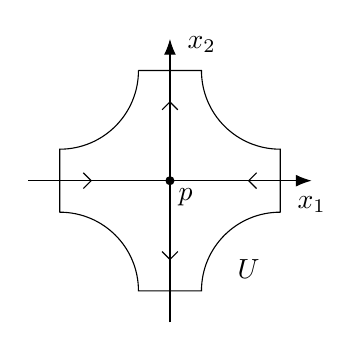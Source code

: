\begin{tikzpicture}
	%Axis
	\draw [-{Latex[length=2mm]}] (-1.8,0) to (1.8,0);
	\draw [-{Latex[length=2mm]}] (0,-1.8) to (0,1.8);
	\draw (1.8,-0.2) node [label={[below]$x_1$}]{};
	\draw (0.1,1.6) node [label={[right]$x_2$}]{};
	%Point p
	\draw [fill] (0,0) circle [radius=0.5mm]
	node [label={[below,xshift=2mm,yshift=-1mm]$p$}] {};
	%Chart U
	\draw (-0.4,1.4) to (0.4,1.4) to [out=270,in=180] (1.4,0.4) to (1.4,-0.4) to [out=180,in=90] (0.4,-1.4) to (-0.4,-1.4) to [out=90,in=0] (-1.4,-0.4) to (-1.4,-0.4) to (-1.4,0.4) to [out=0,in=270] (-0.4,1.4);
	\draw (1,-1) node [label={[below]$U$}]{};
	%Arrows
	\draw (1.1,0.1) to (1,0) to (1.1,-0.1);
	\draw (-1.1,0.1) to (-1,0) to (-1.1,-0.1);
	\draw (-0.1,0.9) to (0,1) to (0.1,0.9);
	\draw (-0.1,-0.9) to (0,-1) to (0.1,-0.9);
\end{tikzpicture}
